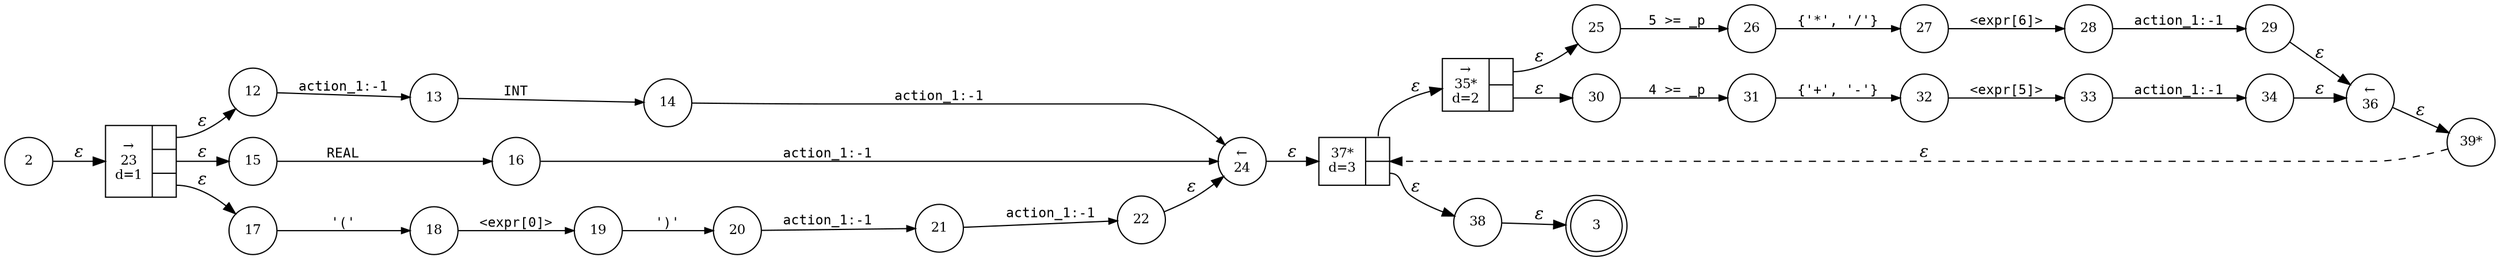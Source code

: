 digraph ATN {
rankdir=LR;
s3[fontsize=11, label="3", shape=doublecircle, fixedsize=true, width=.6];
s2[fontsize=11,label="2", shape=circle, fixedsize=true, width=.55, peripheries=1];
s12[fontsize=11,label="12", shape=circle, fixedsize=true, width=.55, peripheries=1];
s13[fontsize=11,label="13", shape=circle, fixedsize=true, width=.55, peripheries=1];
s14[fontsize=11,label="14", shape=circle, fixedsize=true, width=.55, peripheries=1];
s15[fontsize=11,label="15", shape=circle, fixedsize=true, width=.55, peripheries=1];
s16[fontsize=11,label="16", shape=circle, fixedsize=true, width=.55, peripheries=1];
s17[fontsize=11,label="17", shape=circle, fixedsize=true, width=.55, peripheries=1];
s18[fontsize=11,label="18", shape=circle, fixedsize=true, width=.55, peripheries=1];
s19[fontsize=11,label="19", shape=circle, fixedsize=true, width=.55, peripheries=1];
s20[fontsize=11,label="20", shape=circle, fixedsize=true, width=.55, peripheries=1];
s21[fontsize=11,label="21", shape=circle, fixedsize=true, width=.55, peripheries=1];
s22[fontsize=11,label="22", shape=circle, fixedsize=true, width=.55, peripheries=1];
s23[fontsize=11,label="{&rarr;\n23\nd=1|{<p0>|<p1>|<p2>}}", shape=record, fixedsize=false, peripheries=1];
s24[fontsize=11,label="&larr;\n24", shape=circle, fixedsize=true, width=.55, peripheries=1];
s25[fontsize=11,label="25", shape=circle, fixedsize=true, width=.55, peripheries=1];
s26[fontsize=11,label="26", shape=circle, fixedsize=true, width=.55, peripheries=1];
s27[fontsize=11,label="27", shape=circle, fixedsize=true, width=.55, peripheries=1];
s28[fontsize=11,label="28", shape=circle, fixedsize=true, width=.55, peripheries=1];
s29[fontsize=11,label="29", shape=circle, fixedsize=true, width=.55, peripheries=1];
s30[fontsize=11,label="30", shape=circle, fixedsize=true, width=.55, peripheries=1];
s31[fontsize=11,label="31", shape=circle, fixedsize=true, width=.55, peripheries=1];
s32[fontsize=11,label="32", shape=circle, fixedsize=true, width=.55, peripheries=1];
s33[fontsize=11,label="33", shape=circle, fixedsize=true, width=.55, peripheries=1];
s34[fontsize=11,label="34", shape=circle, fixedsize=true, width=.55, peripheries=1];
s35[fontsize=11,label="{&rarr;\n35*\nd=2|{<p0>|<p1>}}", shape=record, fixedsize=false, peripheries=1];
s36[fontsize=11,label="&larr;\n36", shape=circle, fixedsize=true, width=.55, peripheries=1];
s37[fontsize=11,label="{37*\nd=3|{<p0>|<p1>}}", shape=record, fixedsize=false, peripheries=1];
s38[fontsize=11,label="38", shape=circle, fixedsize=true, width=.55, peripheries=1];
s39[fontsize=11,label="39*", shape=circle, fixedsize=true, width=.55, peripheries=1];
s2 -> s23 [fontname="Times-Italic", label="&epsilon;"];
s23:p0 -> s12 [fontname="Times-Italic", label="&epsilon;"];
s23:p1 -> s15 [fontname="Times-Italic", label="&epsilon;"];
s23:p2 -> s17 [fontname="Times-Italic", label="&epsilon;"];
s12 -> s13 [fontsize=11, fontname="Courier", arrowsize=.7, label = "action_1:-1", arrowhead = normal];
s15 -> s16 [fontsize=11, fontname="Courier", arrowsize=.7, label = "REAL", arrowhead = normal];
s17 -> s18 [fontsize=11, fontname="Courier", arrowsize=.7, label = "'('", arrowhead = normal];
s13 -> s14 [fontsize=11, fontname="Courier", arrowsize=.7, label = "INT", arrowhead = normal];
s16 -> s24 [fontsize=11, fontname="Courier", arrowsize=.7, label = "action_1:-1", arrowhead = normal];
s18 -> s19 [fontsize=11, fontname="Courier", arrowsize=.7, label = "<expr[0]>", arrowhead = normal];
s14 -> s24 [fontsize=11, fontname="Courier", arrowsize=.7, label = "action_1:-1", arrowhead = normal];
s24 -> s37 [fontname="Times-Italic", label="&epsilon;"];
s19 -> s20 [fontsize=11, fontname="Courier", arrowsize=.7, label = "')'", arrowhead = normal];
s37:p0 -> s35 [fontname="Times-Italic", label="&epsilon;"];
s37:p1 -> s38 [fontname="Times-Italic", label="&epsilon;"];
s20 -> s21 [fontsize=11, fontname="Courier", arrowsize=.7, label = "action_1:-1", arrowhead = normal];
s35:p0 -> s25 [fontname="Times-Italic", label="&epsilon;"];
s35:p1 -> s30 [fontname="Times-Italic", label="&epsilon;"];
s38 -> s3 [fontname="Times-Italic", label="&epsilon;"];
s21 -> s22 [fontsize=11, fontname="Courier", arrowsize=.7, label = "action_1:-1", arrowhead = normal];
s25 -> s26 [fontsize=11, fontname="Courier", arrowsize=.7, label = "5 >= _p", arrowhead = normal];
s30 -> s31 [fontsize=11, fontname="Courier", arrowsize=.7, label = "4 >= _p", arrowhead = normal];
s22 -> s24 [fontname="Times-Italic", label="&epsilon;"];
s26 -> s27 [fontsize=11, fontname="Courier", arrowsize=.7, label = "{'*', '/'}", arrowhead = normal];
s31 -> s32 [fontsize=11, fontname="Courier", arrowsize=.7, label = "{'+', '-'}", arrowhead = normal];
s27 -> s28 [fontsize=11, fontname="Courier", arrowsize=.7, label = "<expr[6]>", arrowhead = normal];
s32 -> s33 [fontsize=11, fontname="Courier", arrowsize=.7, label = "<expr[5]>", arrowhead = normal];
s28 -> s29 [fontsize=11, fontname="Courier", arrowsize=.7, label = "action_1:-1", arrowhead = normal];
s33 -> s34 [fontsize=11, fontname="Courier", arrowsize=.7, label = "action_1:-1", arrowhead = normal];
s29 -> s36 [fontname="Times-Italic", label="&epsilon;"];
s34 -> s36 [fontname="Times-Italic", label="&epsilon;"];
s36 -> s39 [fontname="Times-Italic", label="&epsilon;"];
s39 -> s37 [fontname="Times-Italic", label="&epsilon;", style="dashed"];
}